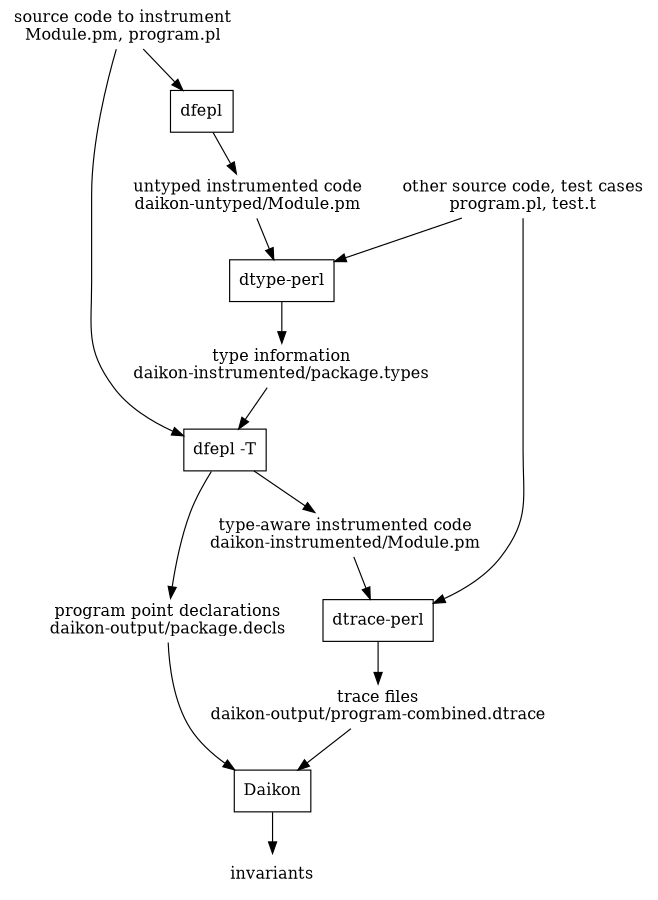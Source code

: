 digraph dfepl {
size="7,6"
"dfepl" [shape=box]
"dfepl -T" [shape=box]
"dtype-perl" [shape=box]
"dtrace-perl" [shape=box]
"Daikon" [shape=box]
node [shape=plaintext]
source [label="source code to instrument\nModule.pm, program.pl"]
tests [label="other source code, test cases\nprogram.pl, test.t"]
untyped [label="untyped instrumented code\ndaikon-untyped/Module.pm"]
typed [label="type-aware instrumented code\ndaikon-instrumented/Module.pm"]
decls [label="program point declarations\ndaikon-output/package.decls"]
types [label="type information\ndaikon-instrumented/package.types"]
dtrace [label="trace files\ndaikon-output/program-combined.dtrace"]

source -> "dfepl"
tests -> "dtype-perl"
tests -> "dtrace-perl"
"dfepl" -> untyped
untyped -> "dtype-perl"
"dtype-perl" -> types
types -> "dfepl -T"
source -> "dfepl -T"
"dfepl -T" -> typed
typed -> "dtrace-perl"
"dfepl -T" -> decls
"dtrace-perl" -> dtrace
decls -> "Daikon"
dtrace -> "Daikon"
"Daikon" -> "invariants"
}
